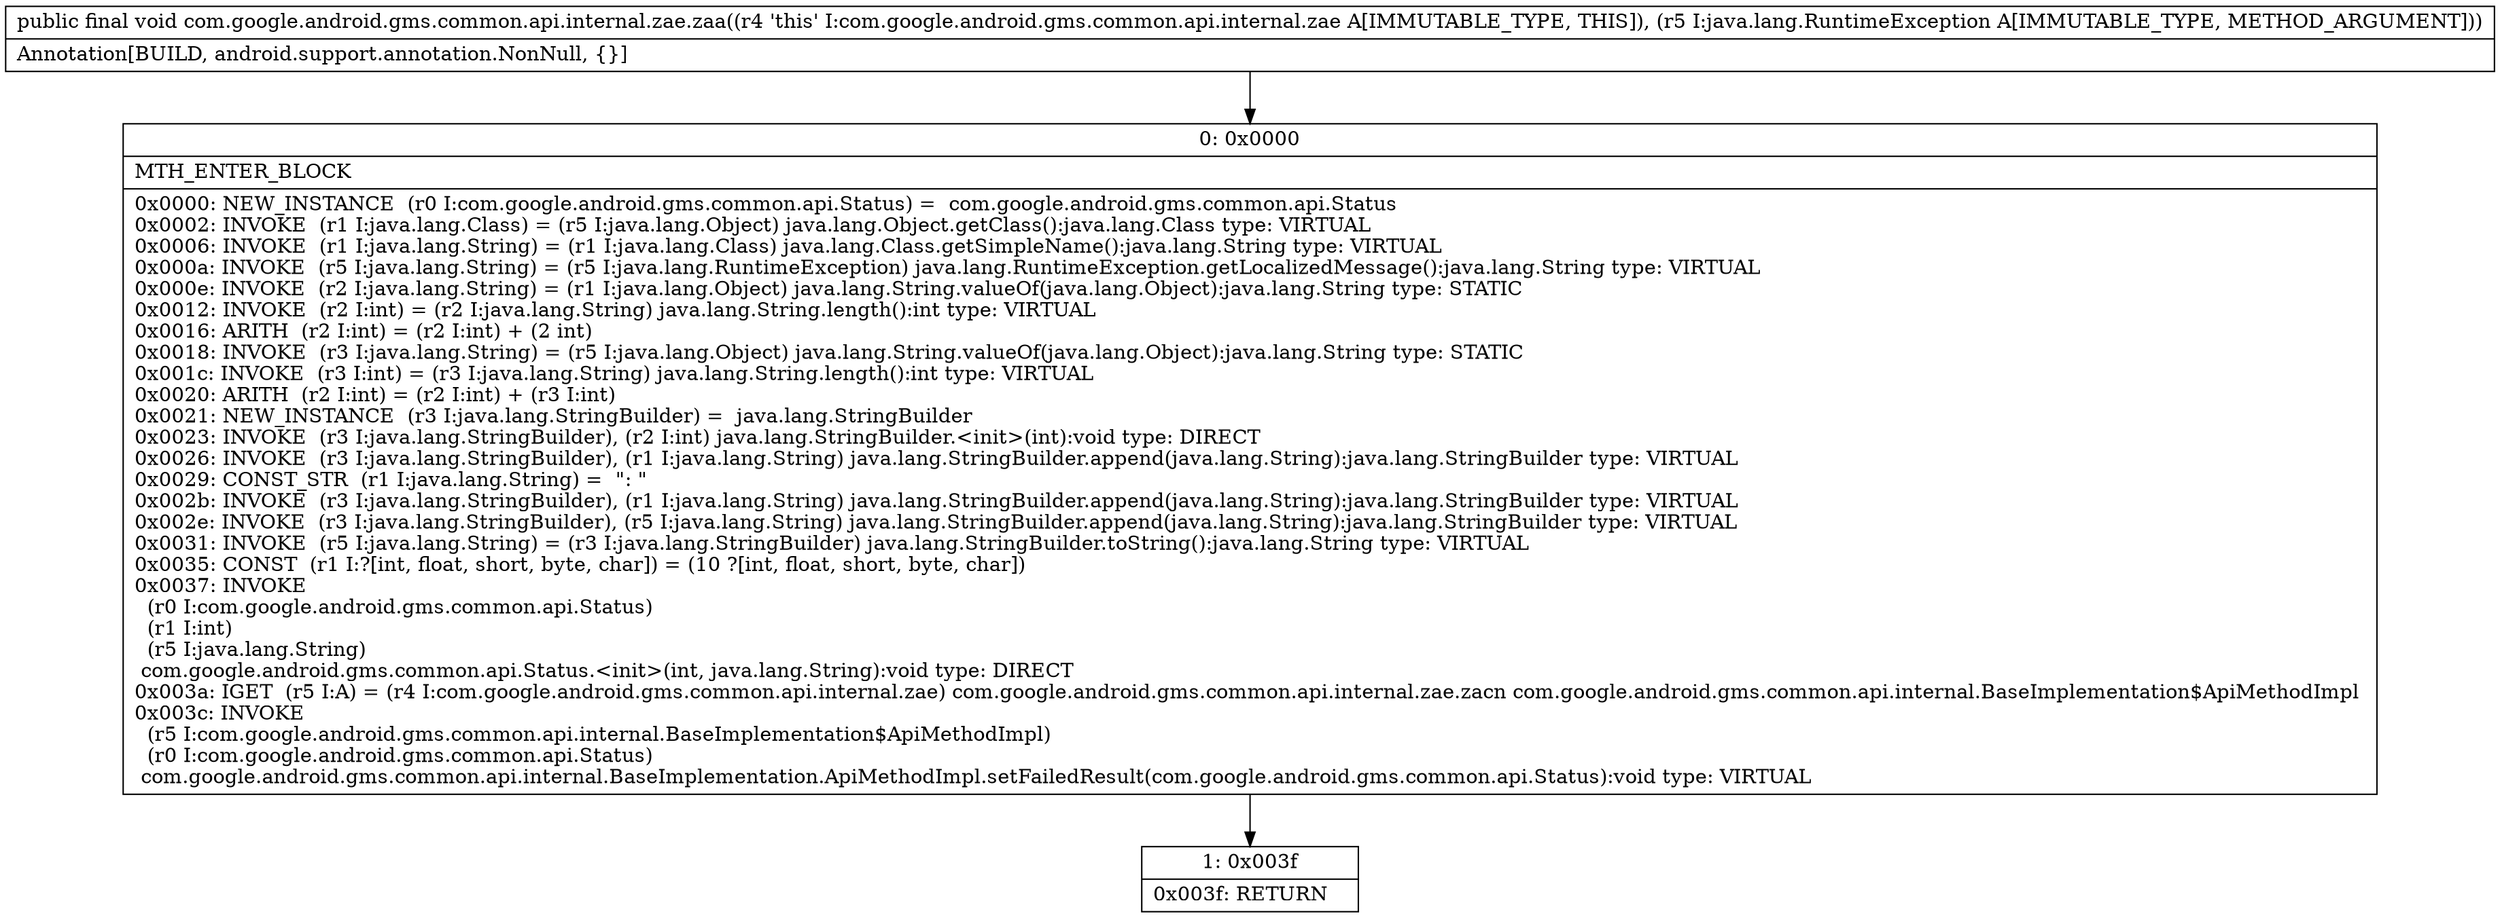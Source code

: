digraph "CFG forcom.google.android.gms.common.api.internal.zae.zaa(Ljava\/lang\/RuntimeException;)V" {
Node_0 [shape=record,label="{0\:\ 0x0000|MTH_ENTER_BLOCK\l|0x0000: NEW_INSTANCE  (r0 I:com.google.android.gms.common.api.Status) =  com.google.android.gms.common.api.Status \l0x0002: INVOKE  (r1 I:java.lang.Class) = (r5 I:java.lang.Object) java.lang.Object.getClass():java.lang.Class type: VIRTUAL \l0x0006: INVOKE  (r1 I:java.lang.String) = (r1 I:java.lang.Class) java.lang.Class.getSimpleName():java.lang.String type: VIRTUAL \l0x000a: INVOKE  (r5 I:java.lang.String) = (r5 I:java.lang.RuntimeException) java.lang.RuntimeException.getLocalizedMessage():java.lang.String type: VIRTUAL \l0x000e: INVOKE  (r2 I:java.lang.String) = (r1 I:java.lang.Object) java.lang.String.valueOf(java.lang.Object):java.lang.String type: STATIC \l0x0012: INVOKE  (r2 I:int) = (r2 I:java.lang.String) java.lang.String.length():int type: VIRTUAL \l0x0016: ARITH  (r2 I:int) = (r2 I:int) + (2 int) \l0x0018: INVOKE  (r3 I:java.lang.String) = (r5 I:java.lang.Object) java.lang.String.valueOf(java.lang.Object):java.lang.String type: STATIC \l0x001c: INVOKE  (r3 I:int) = (r3 I:java.lang.String) java.lang.String.length():int type: VIRTUAL \l0x0020: ARITH  (r2 I:int) = (r2 I:int) + (r3 I:int) \l0x0021: NEW_INSTANCE  (r3 I:java.lang.StringBuilder) =  java.lang.StringBuilder \l0x0023: INVOKE  (r3 I:java.lang.StringBuilder), (r2 I:int) java.lang.StringBuilder.\<init\>(int):void type: DIRECT \l0x0026: INVOKE  (r3 I:java.lang.StringBuilder), (r1 I:java.lang.String) java.lang.StringBuilder.append(java.lang.String):java.lang.StringBuilder type: VIRTUAL \l0x0029: CONST_STR  (r1 I:java.lang.String) =  \": \" \l0x002b: INVOKE  (r3 I:java.lang.StringBuilder), (r1 I:java.lang.String) java.lang.StringBuilder.append(java.lang.String):java.lang.StringBuilder type: VIRTUAL \l0x002e: INVOKE  (r3 I:java.lang.StringBuilder), (r5 I:java.lang.String) java.lang.StringBuilder.append(java.lang.String):java.lang.StringBuilder type: VIRTUAL \l0x0031: INVOKE  (r5 I:java.lang.String) = (r3 I:java.lang.StringBuilder) java.lang.StringBuilder.toString():java.lang.String type: VIRTUAL \l0x0035: CONST  (r1 I:?[int, float, short, byte, char]) = (10 ?[int, float, short, byte, char]) \l0x0037: INVOKE  \l  (r0 I:com.google.android.gms.common.api.Status)\l  (r1 I:int)\l  (r5 I:java.lang.String)\l com.google.android.gms.common.api.Status.\<init\>(int, java.lang.String):void type: DIRECT \l0x003a: IGET  (r5 I:A) = (r4 I:com.google.android.gms.common.api.internal.zae) com.google.android.gms.common.api.internal.zae.zacn com.google.android.gms.common.api.internal.BaseImplementation$ApiMethodImpl \l0x003c: INVOKE  \l  (r5 I:com.google.android.gms.common.api.internal.BaseImplementation$ApiMethodImpl)\l  (r0 I:com.google.android.gms.common.api.Status)\l com.google.android.gms.common.api.internal.BaseImplementation.ApiMethodImpl.setFailedResult(com.google.android.gms.common.api.Status):void type: VIRTUAL \l}"];
Node_1 [shape=record,label="{1\:\ 0x003f|0x003f: RETURN   \l}"];
MethodNode[shape=record,label="{public final void com.google.android.gms.common.api.internal.zae.zaa((r4 'this' I:com.google.android.gms.common.api.internal.zae A[IMMUTABLE_TYPE, THIS]), (r5 I:java.lang.RuntimeException A[IMMUTABLE_TYPE, METHOD_ARGUMENT]))  | Annotation[BUILD, android.support.annotation.NonNull, \{\}]\l}"];
MethodNode -> Node_0;
Node_0 -> Node_1;
}

